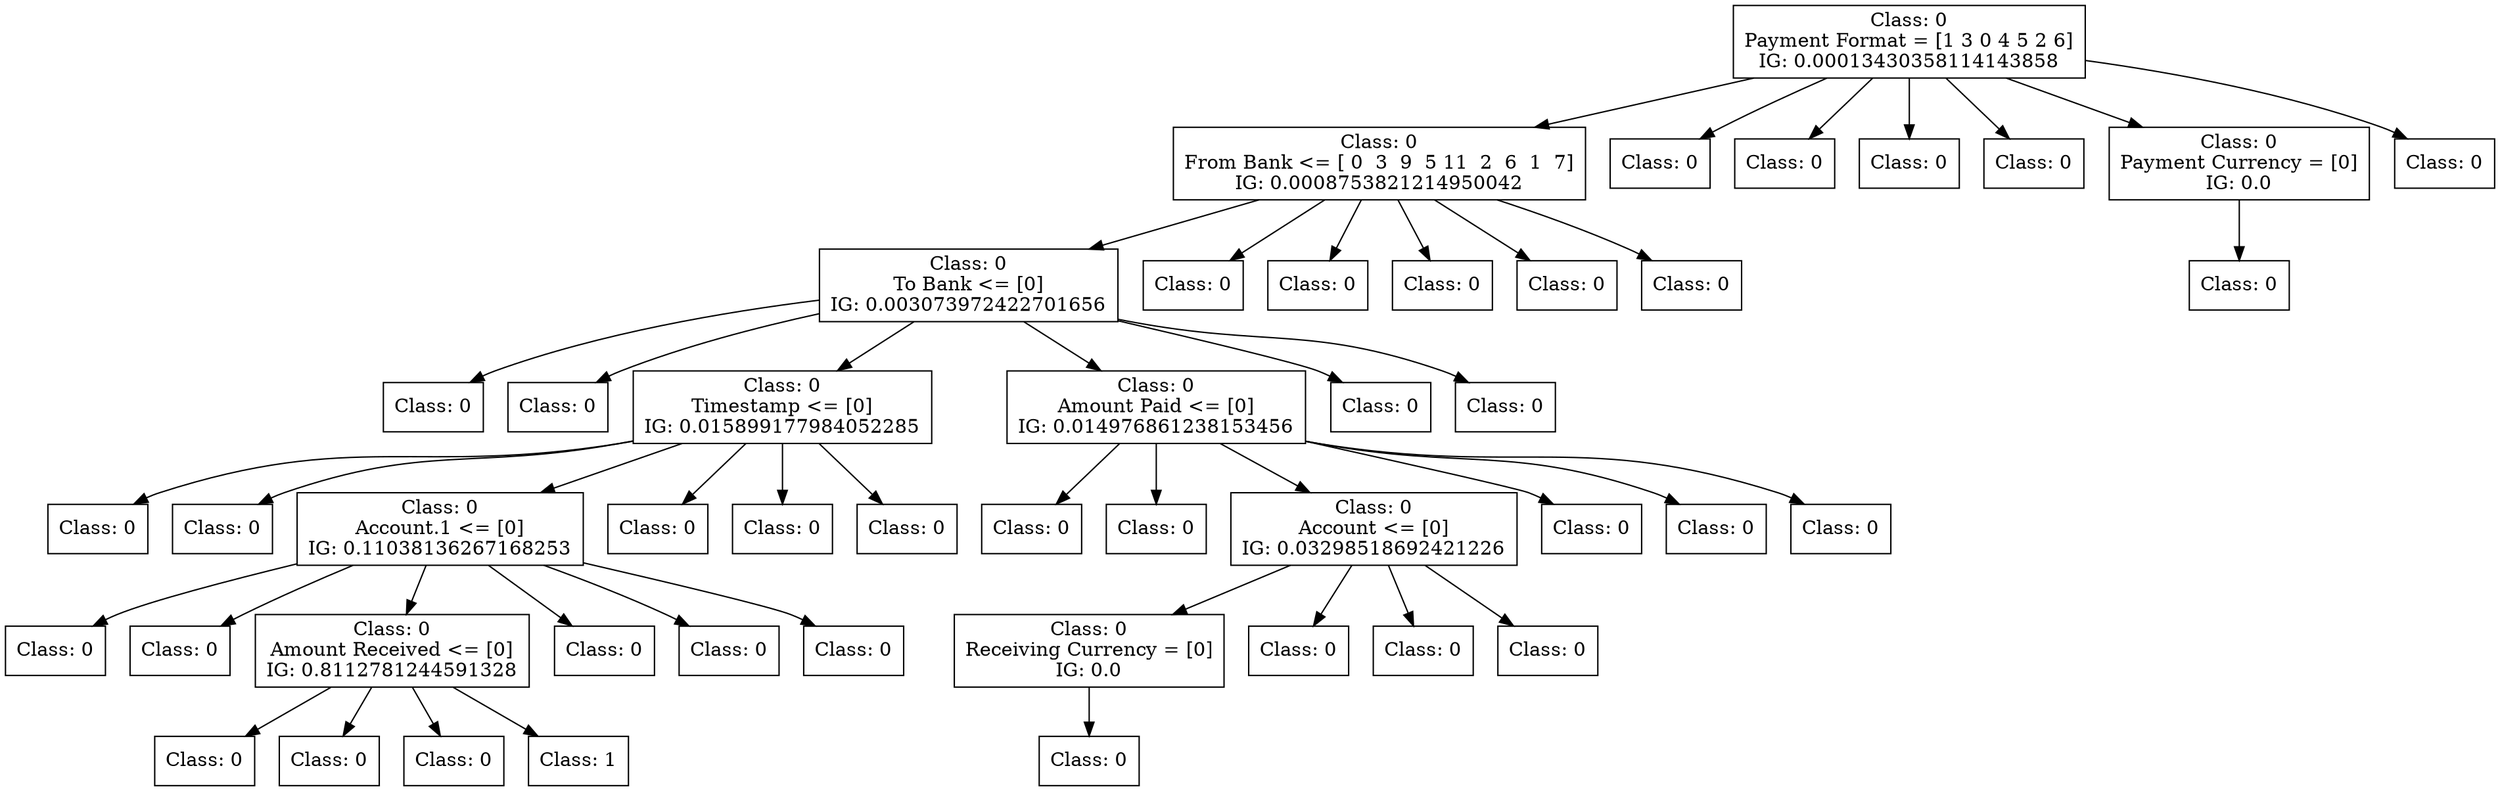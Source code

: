 digraph DecisionTree {
	rankdir=TD;
	node [shape=box];
	2413356856992 [label="Class: 0
Payment Format = [1 3 0 4 5 2 6]
IG: 0.00013430358114143858"];
	2413386944128 [label="Class: 0
From Bank <= [ 0  3  9  5 11  2  6  1  7]
IG: 0.0008753821214950042"];
	2413356856992 -> 2413386944128;
	2413386956176 [label="Class: 0
To Bank <= [0]
IG: 0.003073972422701656"];
	2413386944128 -> 2413386956176;
	2413402661952 [label="Class: 0
"];
	2413386956176 -> 2413402661952;
	2413402662192 [label="Class: 0
"];
	2413386956176 -> 2413402662192;
	2413402661280 [label="Class: 0
Timestamp <= [0]
IG: 0.015899177984052285"];
	2413386956176 -> 2413402661280;
	2413402668960 [label="Class: 0
"];
	2413402661280 -> 2413402668960;
	2413402667184 [label="Class: 0
"];
	2413402661280 -> 2413402667184;
	2413402668864 [label="Class: 0
Account.1 <= [0]
IG: 0.11038136267168253"];
	2413402661280 -> 2413402668864;
	2413402378192 [label="Class: 0
"];
	2413402668864 -> 2413402378192;
	2413402381360 [label="Class: 0
"];
	2413402668864 -> 2413402381360;
	2413402380880 [label="Class: 0
Amount Received <= [0]
IG: 0.8112781244591328"];
	2413402668864 -> 2413402380880;
	2413402386304 [label="Class: 0
"];
	2413402380880 -> 2413402386304;
	2413402385728 [label="Class: 0
"];
	2413402380880 -> 2413402385728;
	2413402385440 [label="Class: 0
"];
	2413402380880 -> 2413402385440;
	2413402385680 [label="Class: 1
"];
	2413402380880 -> 2413402385680;
	2413402381168 [label="Class: 0
"];
	2413402668864 -> 2413402381168;
	2413402377280 [label="Class: 0
"];
	2413402668864 -> 2413402377280;
	2413402381408 [label="Class: 0
"];
	2413402668864 -> 2413402381408;
	2413402664640 [label="Class: 0
"];
	2413402661280 -> 2413402664640;
	2413402665744 [label="Class: 0
"];
	2413402661280 -> 2413402665744;
	2413402666128 [label="Class: 0
"];
	2413402661280 -> 2413402666128;
	2413402659936 [label="Class: 0
Amount Paid <= [0]
IG: 0.014976861238153456"];
	2413386956176 -> 2413402659936;
	2413402386064 [label="Class: 0
"];
	2413402659936 -> 2413402386064;
	2413402390336 [label="Class: 0
"];
	2413402659936 -> 2413402390336;
	2413402389520 [label="Class: 0
Account <= [0]
IG: 0.03298518692421226"];
	2413402659936 -> 2413402389520;
	2413402312032 [label="Class: 0
Receiving Currency = [0]
IG: 0.0"];
	2413402389520 -> 2413402312032;
	2413402312944 [label="Class: 0
"];
	2413402312032 -> 2413402312944;
	2413402311456 [label="Class: 0
"];
	2413402389520 -> 2413402311456;
	2413402309584 [label="Class: 0
"];
	2413402389520 -> 2413402309584;
	2413402311408 [label="Class: 0
"];
	2413402389520 -> 2413402311408;
	2413402389568 [label="Class: 0
"];
	2413402659936 -> 2413402389568;
	2413402386352 [label="Class: 0
"];
	2413402659936 -> 2413402386352;
	2413402383856 [label="Class: 0
"];
	2413402659936 -> 2413402383856;
	2413402662048 [label="Class: 0
"];
	2413386956176 -> 2413402662048;
	2413402662384 [label="Class: 0
"];
	2413386956176 -> 2413402662384;
	2413386952000 [label="Class: 0
"];
	2413386944128 -> 2413386952000;
	2413386955840 [label="Class: 0
"];
	2413386944128 -> 2413386955840;
	2413386956656 [label="Class: 0
"];
	2413386944128 -> 2413386956656;
	2413386952960 [label="Class: 0
"];
	2413386944128 -> 2413386952960;
	2413386954928 [label="Class: 0
"];
	2413386944128 -> 2413386954928;
	2413386945760 [label="Class: 0
"];
	2413356856992 -> 2413386945760;
	2413386943072 [label="Class: 0
"];
	2413356856992 -> 2413386943072;
	2413386944080 [label="Class: 0
"];
	2413356856992 -> 2413386944080;
	2413386944416 [label="Class: 0
"];
	2413356856992 -> 2413386944416;
	2413386941200 [label="Class: 0
Payment Currency = [0]
IG: 0.0"];
	2413356856992 -> 2413386941200;
	2413402312992 [label="Class: 0
"];
	2413386941200 -> 2413402312992;
	2413386945616 [label="Class: 0
"];
	2413356856992 -> 2413386945616;
}
